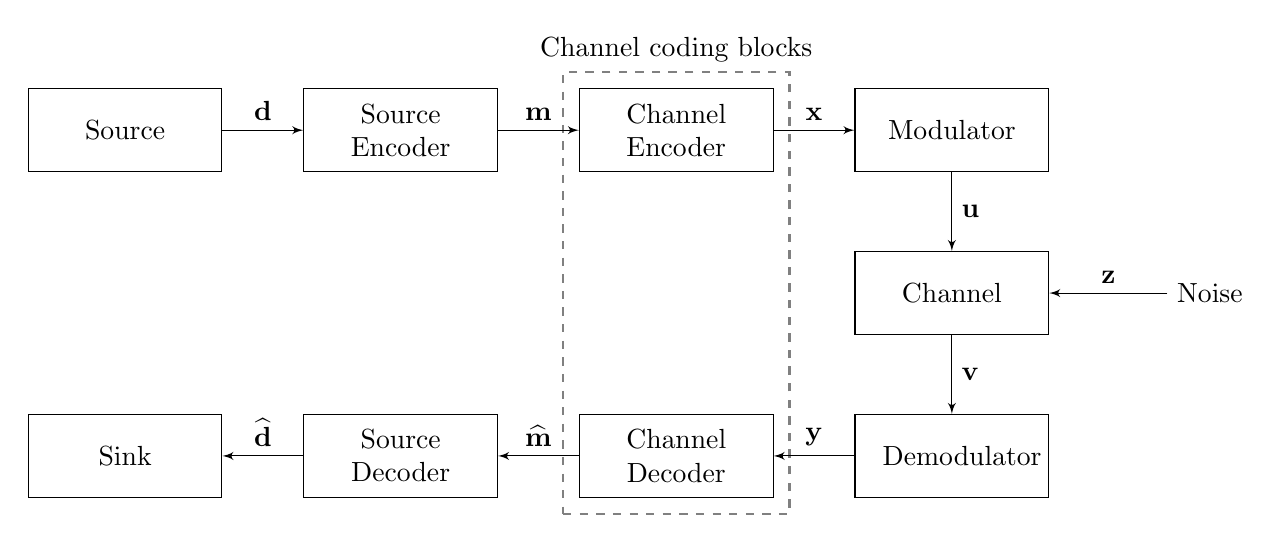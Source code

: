 \begin{tikzpicture}[auto, node distance=3cm,>=latex']
  \tikzstyle{inner} = [draw, fill=none, rectangle, 
  minimum height=3em, minimum width=7em, node distance=3.5cm, text width=5em, align=center]
  \tikzstyle{outer} = [draw=gray,dashed,fill=none,thick,inner sep=0.2cm]
  \tikzstyle{cord} = [coordinate]
  \tikzstyle{sum} = [draw,circle,node distance=3cm]
  \node [inner,name=source] {Source};
  \node [inner,right of=source] (sencoder) {Source\\Encoder};
  \node [inner,right of=sencoder] (encoder) {Channel\\Encoder};
  \node [inner,right of=encoder] (mod) {Modulator};
  %\node [cord,right of=mod] (chin) {};
  \node [inner,below=1cm of mod] (channel) {Channel};
  %\node [cord,below of=channel] (chout) {};
  \node [inner,below=1cm of channel] (demod) {Demodulator};
  \node [inner,left of=demod] (decoder) {Channel\\Decoder};
  \node [inner,left of=decoder] (sdecoder) {Source\\Decoder};
  \node [inner,left of=sdecoder] (dest) {Sink};
  \node [right=1.5cm of channel] (noise) {Noise};
  %\node [cord,right of=encoder] (codew) {};
  %\node [cord,right of=decoder] (rxword) {};
  \node [outer, fit=(encoder) (decoder),label=above:Channel coding blocks] (tx) {};
  %\node [outer, fit=(rxout) (decoder) (rxword),label=below:Channel decoder block of a receiver] (rx) {};
  
  \draw [->] (source) -- node [] {$\mathbf{d}$} (sencoder);
  \draw [->] (sencoder) --  node [] {$\mathbf{m}$} (encoder);
  \draw [->] (encoder) -- node [] {$\mathbf{x}$} (mod);
  \draw [->] (mod) -- node [] {$\mathbf{u}$} (channel);
  \draw [->] (channel) -- node [] {$\mathbf{v}$} (demod);
  \draw [->] (demod) -- node [above] {$\mathbf{y}$} (decoder);
  \draw [->] (decoder) -- node [above] {$\widehat{\mathbf{m}}$} (sdecoder);
  \draw [->] (sdecoder) -- node [above] {$\widehat{\mathbf{d}}$} (dest);
  \draw [->] (noise) -- node [above] {$\mathbf{z}$} (channel);

\end{tikzpicture}